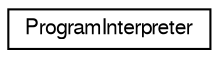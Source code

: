 digraph "Graficzna hierarchia klas"
{
  edge [fontname="FreeSans",fontsize="10",labelfontname="FreeSans",labelfontsize="10"];
  node [fontname="FreeSans",fontsize="10",shape=record];
  rankdir="LR";
  Node0 [label="ProgramInterpreter",height=0.2,width=0.4,color="black", fillcolor="white", style="filled",URL="$classProgramInterpreter.html",tooltip="Klasa modelująca interpreter programu. "];
}
